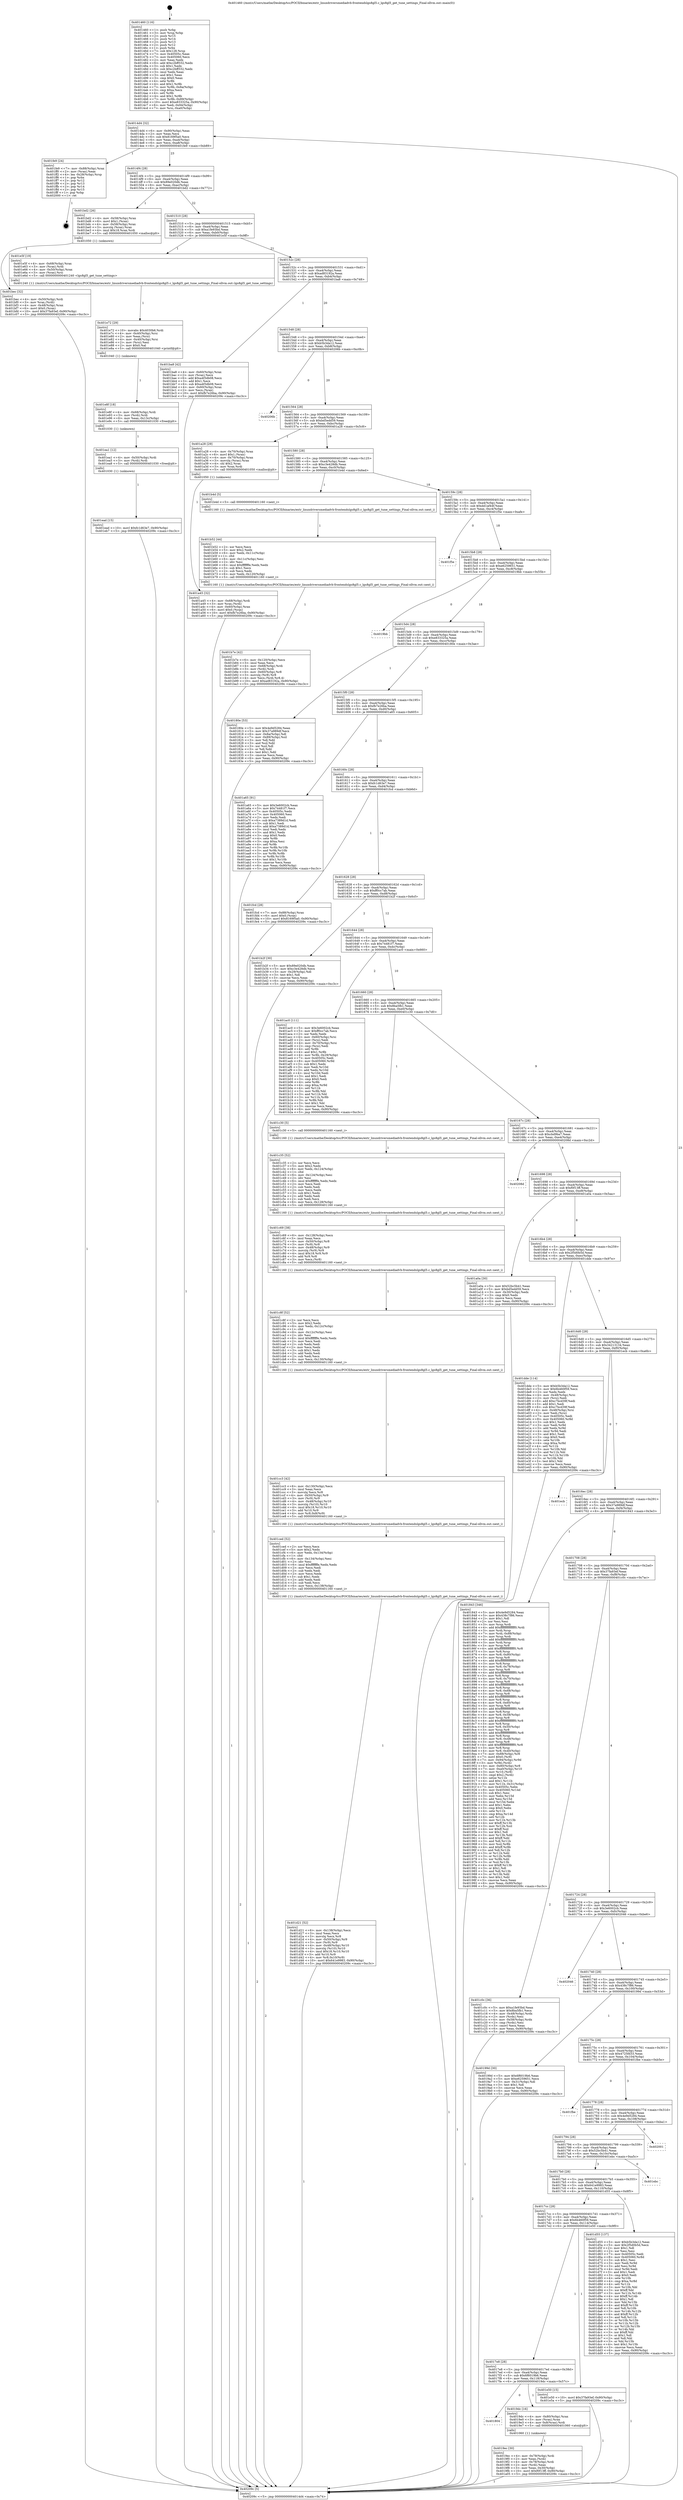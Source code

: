 digraph "0x401460" {
  label = "0x401460 (/mnt/c/Users/mathe/Desktop/tcc/POCII/binaries/extr_linuxdriversmediadvb-frontendslgs8gl5.c_lgs8gl5_get_tune_settings_Final-ollvm.out::main(0))"
  labelloc = "t"
  node[shape=record]

  Entry [label="",width=0.3,height=0.3,shape=circle,fillcolor=black,style=filled]
  "0x4014d4" [label="{
     0x4014d4 [32]\l
     | [instrs]\l
     &nbsp;&nbsp;0x4014d4 \<+6\>: mov -0x90(%rbp),%eax\l
     &nbsp;&nbsp;0x4014da \<+2\>: mov %eax,%ecx\l
     &nbsp;&nbsp;0x4014dc \<+6\>: sub $0x8169f5a0,%ecx\l
     &nbsp;&nbsp;0x4014e2 \<+6\>: mov %eax,-0xa4(%rbp)\l
     &nbsp;&nbsp;0x4014e8 \<+6\>: mov %ecx,-0xa8(%rbp)\l
     &nbsp;&nbsp;0x4014ee \<+6\>: je 0000000000401fe9 \<main+0xb89\>\l
  }"]
  "0x401fe9" [label="{
     0x401fe9 [24]\l
     | [instrs]\l
     &nbsp;&nbsp;0x401fe9 \<+7\>: mov -0x88(%rbp),%rax\l
     &nbsp;&nbsp;0x401ff0 \<+2\>: mov (%rax),%eax\l
     &nbsp;&nbsp;0x401ff2 \<+4\>: lea -0x28(%rbp),%rsp\l
     &nbsp;&nbsp;0x401ff6 \<+1\>: pop %rbx\l
     &nbsp;&nbsp;0x401ff7 \<+2\>: pop %r12\l
     &nbsp;&nbsp;0x401ff9 \<+2\>: pop %r13\l
     &nbsp;&nbsp;0x401ffb \<+2\>: pop %r14\l
     &nbsp;&nbsp;0x401ffd \<+2\>: pop %r15\l
     &nbsp;&nbsp;0x401fff \<+1\>: pop %rbp\l
     &nbsp;&nbsp;0x402000 \<+1\>: ret\l
  }"]
  "0x4014f4" [label="{
     0x4014f4 [28]\l
     | [instrs]\l
     &nbsp;&nbsp;0x4014f4 \<+5\>: jmp 00000000004014f9 \<main+0x99\>\l
     &nbsp;&nbsp;0x4014f9 \<+6\>: mov -0xa4(%rbp),%eax\l
     &nbsp;&nbsp;0x4014ff \<+5\>: sub $0x89e020db,%eax\l
     &nbsp;&nbsp;0x401504 \<+6\>: mov %eax,-0xac(%rbp)\l
     &nbsp;&nbsp;0x40150a \<+6\>: je 0000000000401bd2 \<main+0x772\>\l
  }"]
  Exit [label="",width=0.3,height=0.3,shape=circle,fillcolor=black,style=filled,peripheries=2]
  "0x401bd2" [label="{
     0x401bd2 [26]\l
     | [instrs]\l
     &nbsp;&nbsp;0x401bd2 \<+4\>: mov -0x58(%rbp),%rax\l
     &nbsp;&nbsp;0x401bd6 \<+6\>: movl $0x1,(%rax)\l
     &nbsp;&nbsp;0x401bdc \<+4\>: mov -0x58(%rbp),%rax\l
     &nbsp;&nbsp;0x401be0 \<+3\>: movslq (%rax),%rax\l
     &nbsp;&nbsp;0x401be3 \<+4\>: imul $0x18,%rax,%rdi\l
     &nbsp;&nbsp;0x401be7 \<+5\>: call 0000000000401050 \<malloc@plt\>\l
     | [calls]\l
     &nbsp;&nbsp;0x401050 \{1\} (unknown)\l
  }"]
  "0x401510" [label="{
     0x401510 [28]\l
     | [instrs]\l
     &nbsp;&nbsp;0x401510 \<+5\>: jmp 0000000000401515 \<main+0xb5\>\l
     &nbsp;&nbsp;0x401515 \<+6\>: mov -0xa4(%rbp),%eax\l
     &nbsp;&nbsp;0x40151b \<+5\>: sub $0xa1fe93bd,%eax\l
     &nbsp;&nbsp;0x401520 \<+6\>: mov %eax,-0xb0(%rbp)\l
     &nbsp;&nbsp;0x401526 \<+6\>: je 0000000000401e5f \<main+0x9ff\>\l
  }"]
  "0x401ead" [label="{
     0x401ead [15]\l
     | [instrs]\l
     &nbsp;&nbsp;0x401ead \<+10\>: movl $0xfc1d63e7,-0x90(%rbp)\l
     &nbsp;&nbsp;0x401eb7 \<+5\>: jmp 000000000040209c \<main+0xc3c\>\l
  }"]
  "0x401e5f" [label="{
     0x401e5f [19]\l
     | [instrs]\l
     &nbsp;&nbsp;0x401e5f \<+4\>: mov -0x68(%rbp),%rax\l
     &nbsp;&nbsp;0x401e63 \<+3\>: mov (%rax),%rdi\l
     &nbsp;&nbsp;0x401e66 \<+4\>: mov -0x50(%rbp),%rax\l
     &nbsp;&nbsp;0x401e6a \<+3\>: mov (%rax),%rsi\l
     &nbsp;&nbsp;0x401e6d \<+5\>: call 0000000000401240 \<lgs8gl5_get_tune_settings\>\l
     | [calls]\l
     &nbsp;&nbsp;0x401240 \{1\} (/mnt/c/Users/mathe/Desktop/tcc/POCII/binaries/extr_linuxdriversmediadvb-frontendslgs8gl5.c_lgs8gl5_get_tune_settings_Final-ollvm.out::lgs8gl5_get_tune_settings)\l
  }"]
  "0x40152c" [label="{
     0x40152c [28]\l
     | [instrs]\l
     &nbsp;&nbsp;0x40152c \<+5\>: jmp 0000000000401531 \<main+0xd1\>\l
     &nbsp;&nbsp;0x401531 \<+6\>: mov -0xa4(%rbp),%eax\l
     &nbsp;&nbsp;0x401537 \<+5\>: sub $0xad83192a,%eax\l
     &nbsp;&nbsp;0x40153c \<+6\>: mov %eax,-0xb4(%rbp)\l
     &nbsp;&nbsp;0x401542 \<+6\>: je 0000000000401ba8 \<main+0x748\>\l
  }"]
  "0x401ea1" [label="{
     0x401ea1 [12]\l
     | [instrs]\l
     &nbsp;&nbsp;0x401ea1 \<+4\>: mov -0x50(%rbp),%rdi\l
     &nbsp;&nbsp;0x401ea5 \<+3\>: mov (%rdi),%rdi\l
     &nbsp;&nbsp;0x401ea8 \<+5\>: call 0000000000401030 \<free@plt\>\l
     | [calls]\l
     &nbsp;&nbsp;0x401030 \{1\} (unknown)\l
  }"]
  "0x401ba8" [label="{
     0x401ba8 [42]\l
     | [instrs]\l
     &nbsp;&nbsp;0x401ba8 \<+4\>: mov -0x60(%rbp),%rax\l
     &nbsp;&nbsp;0x401bac \<+2\>: mov (%rax),%ecx\l
     &nbsp;&nbsp;0x401bae \<+6\>: add $0xa4f3db08,%ecx\l
     &nbsp;&nbsp;0x401bb4 \<+3\>: add $0x1,%ecx\l
     &nbsp;&nbsp;0x401bb7 \<+6\>: sub $0xa4f3db08,%ecx\l
     &nbsp;&nbsp;0x401bbd \<+4\>: mov -0x60(%rbp),%rax\l
     &nbsp;&nbsp;0x401bc1 \<+2\>: mov %ecx,(%rax)\l
     &nbsp;&nbsp;0x401bc3 \<+10\>: movl $0xfb7e26ba,-0x90(%rbp)\l
     &nbsp;&nbsp;0x401bcd \<+5\>: jmp 000000000040209c \<main+0xc3c\>\l
  }"]
  "0x401548" [label="{
     0x401548 [28]\l
     | [instrs]\l
     &nbsp;&nbsp;0x401548 \<+5\>: jmp 000000000040154d \<main+0xed\>\l
     &nbsp;&nbsp;0x40154d \<+6\>: mov -0xa4(%rbp),%eax\l
     &nbsp;&nbsp;0x401553 \<+5\>: sub $0xb5b3da12,%eax\l
     &nbsp;&nbsp;0x401558 \<+6\>: mov %eax,-0xb8(%rbp)\l
     &nbsp;&nbsp;0x40155e \<+6\>: je 000000000040206b \<main+0xc0b\>\l
  }"]
  "0x401e8f" [label="{
     0x401e8f [18]\l
     | [instrs]\l
     &nbsp;&nbsp;0x401e8f \<+4\>: mov -0x68(%rbp),%rdi\l
     &nbsp;&nbsp;0x401e93 \<+3\>: mov (%rdi),%rdi\l
     &nbsp;&nbsp;0x401e96 \<+6\>: mov %eax,-0x13c(%rbp)\l
     &nbsp;&nbsp;0x401e9c \<+5\>: call 0000000000401030 \<free@plt\>\l
     | [calls]\l
     &nbsp;&nbsp;0x401030 \{1\} (unknown)\l
  }"]
  "0x40206b" [label="{
     0x40206b\l
  }", style=dashed]
  "0x401564" [label="{
     0x401564 [28]\l
     | [instrs]\l
     &nbsp;&nbsp;0x401564 \<+5\>: jmp 0000000000401569 \<main+0x109\>\l
     &nbsp;&nbsp;0x401569 \<+6\>: mov -0xa4(%rbp),%eax\l
     &nbsp;&nbsp;0x40156f \<+5\>: sub $0xbd5edd59,%eax\l
     &nbsp;&nbsp;0x401574 \<+6\>: mov %eax,-0xbc(%rbp)\l
     &nbsp;&nbsp;0x40157a \<+6\>: je 0000000000401a28 \<main+0x5c8\>\l
  }"]
  "0x401e72" [label="{
     0x401e72 [29]\l
     | [instrs]\l
     &nbsp;&nbsp;0x401e72 \<+10\>: movabs $0x4030b6,%rdi\l
     &nbsp;&nbsp;0x401e7c \<+4\>: mov -0x40(%rbp),%rsi\l
     &nbsp;&nbsp;0x401e80 \<+2\>: mov %eax,(%rsi)\l
     &nbsp;&nbsp;0x401e82 \<+4\>: mov -0x40(%rbp),%rsi\l
     &nbsp;&nbsp;0x401e86 \<+2\>: mov (%rsi),%esi\l
     &nbsp;&nbsp;0x401e88 \<+2\>: mov $0x0,%al\l
     &nbsp;&nbsp;0x401e8a \<+5\>: call 0000000000401040 \<printf@plt\>\l
     | [calls]\l
     &nbsp;&nbsp;0x401040 \{1\} (unknown)\l
  }"]
  "0x401a28" [label="{
     0x401a28 [29]\l
     | [instrs]\l
     &nbsp;&nbsp;0x401a28 \<+4\>: mov -0x70(%rbp),%rax\l
     &nbsp;&nbsp;0x401a2c \<+6\>: movl $0x1,(%rax)\l
     &nbsp;&nbsp;0x401a32 \<+4\>: mov -0x70(%rbp),%rax\l
     &nbsp;&nbsp;0x401a36 \<+3\>: movslq (%rax),%rax\l
     &nbsp;&nbsp;0x401a39 \<+4\>: shl $0x2,%rax\l
     &nbsp;&nbsp;0x401a3d \<+3\>: mov %rax,%rdi\l
     &nbsp;&nbsp;0x401a40 \<+5\>: call 0000000000401050 \<malloc@plt\>\l
     | [calls]\l
     &nbsp;&nbsp;0x401050 \{1\} (unknown)\l
  }"]
  "0x401580" [label="{
     0x401580 [28]\l
     | [instrs]\l
     &nbsp;&nbsp;0x401580 \<+5\>: jmp 0000000000401585 \<main+0x125\>\l
     &nbsp;&nbsp;0x401585 \<+6\>: mov -0xa4(%rbp),%eax\l
     &nbsp;&nbsp;0x40158b \<+5\>: sub $0xc3e428db,%eax\l
     &nbsp;&nbsp;0x401590 \<+6\>: mov %eax,-0xc0(%rbp)\l
     &nbsp;&nbsp;0x401596 \<+6\>: je 0000000000401b4d \<main+0x6ed\>\l
  }"]
  "0x401d21" [label="{
     0x401d21 [52]\l
     | [instrs]\l
     &nbsp;&nbsp;0x401d21 \<+6\>: mov -0x138(%rbp),%ecx\l
     &nbsp;&nbsp;0x401d27 \<+3\>: imul %eax,%ecx\l
     &nbsp;&nbsp;0x401d2a \<+3\>: movslq %ecx,%r8\l
     &nbsp;&nbsp;0x401d2d \<+4\>: mov -0x50(%rbp),%r9\l
     &nbsp;&nbsp;0x401d31 \<+3\>: mov (%r9),%r9\l
     &nbsp;&nbsp;0x401d34 \<+4\>: mov -0x48(%rbp),%r10\l
     &nbsp;&nbsp;0x401d38 \<+3\>: movslq (%r10),%r10\l
     &nbsp;&nbsp;0x401d3b \<+4\>: imul $0x18,%r10,%r10\l
     &nbsp;&nbsp;0x401d3f \<+3\>: add %r10,%r9\l
     &nbsp;&nbsp;0x401d42 \<+4\>: mov %r8,0x10(%r9)\l
     &nbsp;&nbsp;0x401d46 \<+10\>: movl $0x641e9983,-0x90(%rbp)\l
     &nbsp;&nbsp;0x401d50 \<+5\>: jmp 000000000040209c \<main+0xc3c\>\l
  }"]
  "0x401b4d" [label="{
     0x401b4d [5]\l
     | [instrs]\l
     &nbsp;&nbsp;0x401b4d \<+5\>: call 0000000000401160 \<next_i\>\l
     | [calls]\l
     &nbsp;&nbsp;0x401160 \{1\} (/mnt/c/Users/mathe/Desktop/tcc/POCII/binaries/extr_linuxdriversmediadvb-frontendslgs8gl5.c_lgs8gl5_get_tune_settings_Final-ollvm.out::next_i)\l
  }"]
  "0x40159c" [label="{
     0x40159c [28]\l
     | [instrs]\l
     &nbsp;&nbsp;0x40159c \<+5\>: jmp 00000000004015a1 \<main+0x141\>\l
     &nbsp;&nbsp;0x4015a1 \<+6\>: mov -0xa4(%rbp),%eax\l
     &nbsp;&nbsp;0x4015a7 \<+5\>: sub $0xdd1af44f,%eax\l
     &nbsp;&nbsp;0x4015ac \<+6\>: mov %eax,-0xc4(%rbp)\l
     &nbsp;&nbsp;0x4015b2 \<+6\>: je 0000000000401f5e \<main+0xafe\>\l
  }"]
  "0x401ced" [label="{
     0x401ced [52]\l
     | [instrs]\l
     &nbsp;&nbsp;0x401ced \<+2\>: xor %ecx,%ecx\l
     &nbsp;&nbsp;0x401cef \<+5\>: mov $0x2,%edx\l
     &nbsp;&nbsp;0x401cf4 \<+6\>: mov %edx,-0x134(%rbp)\l
     &nbsp;&nbsp;0x401cfa \<+1\>: cltd\l
     &nbsp;&nbsp;0x401cfb \<+6\>: mov -0x134(%rbp),%esi\l
     &nbsp;&nbsp;0x401d01 \<+2\>: idiv %esi\l
     &nbsp;&nbsp;0x401d03 \<+6\>: imul $0xfffffffe,%edx,%edx\l
     &nbsp;&nbsp;0x401d09 \<+2\>: mov %ecx,%edi\l
     &nbsp;&nbsp;0x401d0b \<+2\>: sub %edx,%edi\l
     &nbsp;&nbsp;0x401d0d \<+2\>: mov %ecx,%edx\l
     &nbsp;&nbsp;0x401d0f \<+3\>: sub $0x1,%edx\l
     &nbsp;&nbsp;0x401d12 \<+2\>: add %edx,%edi\l
     &nbsp;&nbsp;0x401d14 \<+2\>: sub %edi,%ecx\l
     &nbsp;&nbsp;0x401d16 \<+6\>: mov %ecx,-0x138(%rbp)\l
     &nbsp;&nbsp;0x401d1c \<+5\>: call 0000000000401160 \<next_i\>\l
     | [calls]\l
     &nbsp;&nbsp;0x401160 \{1\} (/mnt/c/Users/mathe/Desktop/tcc/POCII/binaries/extr_linuxdriversmediadvb-frontendslgs8gl5.c_lgs8gl5_get_tune_settings_Final-ollvm.out::next_i)\l
  }"]
  "0x401f5e" [label="{
     0x401f5e\l
  }", style=dashed]
  "0x4015b8" [label="{
     0x4015b8 [28]\l
     | [instrs]\l
     &nbsp;&nbsp;0x4015b8 \<+5\>: jmp 00000000004015bd \<main+0x15d\>\l
     &nbsp;&nbsp;0x4015bd \<+6\>: mov -0xa4(%rbp),%eax\l
     &nbsp;&nbsp;0x4015c3 \<+5\>: sub $0xe6259651,%eax\l
     &nbsp;&nbsp;0x4015c8 \<+6\>: mov %eax,-0xc8(%rbp)\l
     &nbsp;&nbsp;0x4015ce \<+6\>: je 00000000004019bb \<main+0x55b\>\l
  }"]
  "0x401cc3" [label="{
     0x401cc3 [42]\l
     | [instrs]\l
     &nbsp;&nbsp;0x401cc3 \<+6\>: mov -0x130(%rbp),%ecx\l
     &nbsp;&nbsp;0x401cc9 \<+3\>: imul %eax,%ecx\l
     &nbsp;&nbsp;0x401ccc \<+3\>: movslq %ecx,%r8\l
     &nbsp;&nbsp;0x401ccf \<+4\>: mov -0x50(%rbp),%r9\l
     &nbsp;&nbsp;0x401cd3 \<+3\>: mov (%r9),%r9\l
     &nbsp;&nbsp;0x401cd6 \<+4\>: mov -0x48(%rbp),%r10\l
     &nbsp;&nbsp;0x401cda \<+3\>: movslq (%r10),%r10\l
     &nbsp;&nbsp;0x401cdd \<+4\>: imul $0x18,%r10,%r10\l
     &nbsp;&nbsp;0x401ce1 \<+3\>: add %r10,%r9\l
     &nbsp;&nbsp;0x401ce4 \<+4\>: mov %r8,0x8(%r9)\l
     &nbsp;&nbsp;0x401ce8 \<+5\>: call 0000000000401160 \<next_i\>\l
     | [calls]\l
     &nbsp;&nbsp;0x401160 \{1\} (/mnt/c/Users/mathe/Desktop/tcc/POCII/binaries/extr_linuxdriversmediadvb-frontendslgs8gl5.c_lgs8gl5_get_tune_settings_Final-ollvm.out::next_i)\l
  }"]
  "0x4019bb" [label="{
     0x4019bb\l
  }", style=dashed]
  "0x4015d4" [label="{
     0x4015d4 [28]\l
     | [instrs]\l
     &nbsp;&nbsp;0x4015d4 \<+5\>: jmp 00000000004015d9 \<main+0x179\>\l
     &nbsp;&nbsp;0x4015d9 \<+6\>: mov -0xa4(%rbp),%eax\l
     &nbsp;&nbsp;0x4015df \<+5\>: sub $0xe833325a,%eax\l
     &nbsp;&nbsp;0x4015e4 \<+6\>: mov %eax,-0xcc(%rbp)\l
     &nbsp;&nbsp;0x4015ea \<+6\>: je 000000000040180e \<main+0x3ae\>\l
  }"]
  "0x401c8f" [label="{
     0x401c8f [52]\l
     | [instrs]\l
     &nbsp;&nbsp;0x401c8f \<+2\>: xor %ecx,%ecx\l
     &nbsp;&nbsp;0x401c91 \<+5\>: mov $0x2,%edx\l
     &nbsp;&nbsp;0x401c96 \<+6\>: mov %edx,-0x12c(%rbp)\l
     &nbsp;&nbsp;0x401c9c \<+1\>: cltd\l
     &nbsp;&nbsp;0x401c9d \<+6\>: mov -0x12c(%rbp),%esi\l
     &nbsp;&nbsp;0x401ca3 \<+2\>: idiv %esi\l
     &nbsp;&nbsp;0x401ca5 \<+6\>: imul $0xfffffffe,%edx,%edx\l
     &nbsp;&nbsp;0x401cab \<+2\>: mov %ecx,%edi\l
     &nbsp;&nbsp;0x401cad \<+2\>: sub %edx,%edi\l
     &nbsp;&nbsp;0x401caf \<+2\>: mov %ecx,%edx\l
     &nbsp;&nbsp;0x401cb1 \<+3\>: sub $0x1,%edx\l
     &nbsp;&nbsp;0x401cb4 \<+2\>: add %edx,%edi\l
     &nbsp;&nbsp;0x401cb6 \<+2\>: sub %edi,%ecx\l
     &nbsp;&nbsp;0x401cb8 \<+6\>: mov %ecx,-0x130(%rbp)\l
     &nbsp;&nbsp;0x401cbe \<+5\>: call 0000000000401160 \<next_i\>\l
     | [calls]\l
     &nbsp;&nbsp;0x401160 \{1\} (/mnt/c/Users/mathe/Desktop/tcc/POCII/binaries/extr_linuxdriversmediadvb-frontendslgs8gl5.c_lgs8gl5_get_tune_settings_Final-ollvm.out::next_i)\l
  }"]
  "0x40180e" [label="{
     0x40180e [53]\l
     | [instrs]\l
     &nbsp;&nbsp;0x40180e \<+5\>: mov $0x4e9d5284,%eax\l
     &nbsp;&nbsp;0x401813 \<+5\>: mov $0x37a989df,%ecx\l
     &nbsp;&nbsp;0x401818 \<+6\>: mov -0x8a(%rbp),%dl\l
     &nbsp;&nbsp;0x40181e \<+7\>: mov -0x89(%rbp),%sil\l
     &nbsp;&nbsp;0x401825 \<+3\>: mov %dl,%dil\l
     &nbsp;&nbsp;0x401828 \<+3\>: and %sil,%dil\l
     &nbsp;&nbsp;0x40182b \<+3\>: xor %sil,%dl\l
     &nbsp;&nbsp;0x40182e \<+3\>: or %dl,%dil\l
     &nbsp;&nbsp;0x401831 \<+4\>: test $0x1,%dil\l
     &nbsp;&nbsp;0x401835 \<+3\>: cmovne %ecx,%eax\l
     &nbsp;&nbsp;0x401838 \<+6\>: mov %eax,-0x90(%rbp)\l
     &nbsp;&nbsp;0x40183e \<+5\>: jmp 000000000040209c \<main+0xc3c\>\l
  }"]
  "0x4015f0" [label="{
     0x4015f0 [28]\l
     | [instrs]\l
     &nbsp;&nbsp;0x4015f0 \<+5\>: jmp 00000000004015f5 \<main+0x195\>\l
     &nbsp;&nbsp;0x4015f5 \<+6\>: mov -0xa4(%rbp),%eax\l
     &nbsp;&nbsp;0x4015fb \<+5\>: sub $0xfb7e26ba,%eax\l
     &nbsp;&nbsp;0x401600 \<+6\>: mov %eax,-0xd0(%rbp)\l
     &nbsp;&nbsp;0x401606 \<+6\>: je 0000000000401a65 \<main+0x605\>\l
  }"]
  "0x40209c" [label="{
     0x40209c [5]\l
     | [instrs]\l
     &nbsp;&nbsp;0x40209c \<+5\>: jmp 00000000004014d4 \<main+0x74\>\l
  }"]
  "0x401460" [label="{
     0x401460 [116]\l
     | [instrs]\l
     &nbsp;&nbsp;0x401460 \<+1\>: push %rbp\l
     &nbsp;&nbsp;0x401461 \<+3\>: mov %rsp,%rbp\l
     &nbsp;&nbsp;0x401464 \<+2\>: push %r15\l
     &nbsp;&nbsp;0x401466 \<+2\>: push %r14\l
     &nbsp;&nbsp;0x401468 \<+2\>: push %r13\l
     &nbsp;&nbsp;0x40146a \<+2\>: push %r12\l
     &nbsp;&nbsp;0x40146c \<+1\>: push %rbx\l
     &nbsp;&nbsp;0x40146d \<+7\>: sub $0x128,%rsp\l
     &nbsp;&nbsp;0x401474 \<+7\>: mov 0x40505c,%eax\l
     &nbsp;&nbsp;0x40147b \<+7\>: mov 0x405060,%ecx\l
     &nbsp;&nbsp;0x401482 \<+2\>: mov %eax,%edx\l
     &nbsp;&nbsp;0x401484 \<+6\>: add $0xc2bff332,%edx\l
     &nbsp;&nbsp;0x40148a \<+3\>: sub $0x1,%edx\l
     &nbsp;&nbsp;0x40148d \<+6\>: sub $0xc2bff332,%edx\l
     &nbsp;&nbsp;0x401493 \<+3\>: imul %edx,%eax\l
     &nbsp;&nbsp;0x401496 \<+3\>: and $0x1,%eax\l
     &nbsp;&nbsp;0x401499 \<+3\>: cmp $0x0,%eax\l
     &nbsp;&nbsp;0x40149c \<+4\>: sete %r8b\l
     &nbsp;&nbsp;0x4014a0 \<+4\>: and $0x1,%r8b\l
     &nbsp;&nbsp;0x4014a4 \<+7\>: mov %r8b,-0x8a(%rbp)\l
     &nbsp;&nbsp;0x4014ab \<+3\>: cmp $0xa,%ecx\l
     &nbsp;&nbsp;0x4014ae \<+4\>: setl %r8b\l
     &nbsp;&nbsp;0x4014b2 \<+4\>: and $0x1,%r8b\l
     &nbsp;&nbsp;0x4014b6 \<+7\>: mov %r8b,-0x89(%rbp)\l
     &nbsp;&nbsp;0x4014bd \<+10\>: movl $0xe833325a,-0x90(%rbp)\l
     &nbsp;&nbsp;0x4014c7 \<+6\>: mov %edi,-0x94(%rbp)\l
     &nbsp;&nbsp;0x4014cd \<+7\>: mov %rsi,-0xa0(%rbp)\l
  }"]
  "0x401c69" [label="{
     0x401c69 [38]\l
     | [instrs]\l
     &nbsp;&nbsp;0x401c69 \<+6\>: mov -0x128(%rbp),%ecx\l
     &nbsp;&nbsp;0x401c6f \<+3\>: imul %eax,%ecx\l
     &nbsp;&nbsp;0x401c72 \<+4\>: mov -0x50(%rbp),%r8\l
     &nbsp;&nbsp;0x401c76 \<+3\>: mov (%r8),%r8\l
     &nbsp;&nbsp;0x401c79 \<+4\>: mov -0x48(%rbp),%r9\l
     &nbsp;&nbsp;0x401c7d \<+3\>: movslq (%r9),%r9\l
     &nbsp;&nbsp;0x401c80 \<+4\>: imul $0x18,%r9,%r9\l
     &nbsp;&nbsp;0x401c84 \<+3\>: add %r9,%r8\l
     &nbsp;&nbsp;0x401c87 \<+3\>: mov %ecx,(%r8)\l
     &nbsp;&nbsp;0x401c8a \<+5\>: call 0000000000401160 \<next_i\>\l
     | [calls]\l
     &nbsp;&nbsp;0x401160 \{1\} (/mnt/c/Users/mathe/Desktop/tcc/POCII/binaries/extr_linuxdriversmediadvb-frontendslgs8gl5.c_lgs8gl5_get_tune_settings_Final-ollvm.out::next_i)\l
  }"]
  "0x401a65" [label="{
     0x401a65 [91]\l
     | [instrs]\l
     &nbsp;&nbsp;0x401a65 \<+5\>: mov $0x3e6002cb,%eax\l
     &nbsp;&nbsp;0x401a6a \<+5\>: mov $0x74481f7,%ecx\l
     &nbsp;&nbsp;0x401a6f \<+7\>: mov 0x40505c,%edx\l
     &nbsp;&nbsp;0x401a76 \<+7\>: mov 0x405060,%esi\l
     &nbsp;&nbsp;0x401a7d \<+2\>: mov %edx,%edi\l
     &nbsp;&nbsp;0x401a7f \<+6\>: sub $0xa7389d1d,%edi\l
     &nbsp;&nbsp;0x401a85 \<+3\>: sub $0x1,%edi\l
     &nbsp;&nbsp;0x401a88 \<+6\>: add $0xa7389d1d,%edi\l
     &nbsp;&nbsp;0x401a8e \<+3\>: imul %edi,%edx\l
     &nbsp;&nbsp;0x401a91 \<+3\>: and $0x1,%edx\l
     &nbsp;&nbsp;0x401a94 \<+3\>: cmp $0x0,%edx\l
     &nbsp;&nbsp;0x401a97 \<+4\>: sete %r8b\l
     &nbsp;&nbsp;0x401a9b \<+3\>: cmp $0xa,%esi\l
     &nbsp;&nbsp;0x401a9e \<+4\>: setl %r9b\l
     &nbsp;&nbsp;0x401aa2 \<+3\>: mov %r8b,%r10b\l
     &nbsp;&nbsp;0x401aa5 \<+3\>: and %r9b,%r10b\l
     &nbsp;&nbsp;0x401aa8 \<+3\>: xor %r9b,%r8b\l
     &nbsp;&nbsp;0x401aab \<+3\>: or %r8b,%r10b\l
     &nbsp;&nbsp;0x401aae \<+4\>: test $0x1,%r10b\l
     &nbsp;&nbsp;0x401ab2 \<+3\>: cmovne %ecx,%eax\l
     &nbsp;&nbsp;0x401ab5 \<+6\>: mov %eax,-0x90(%rbp)\l
     &nbsp;&nbsp;0x401abb \<+5\>: jmp 000000000040209c \<main+0xc3c\>\l
  }"]
  "0x40160c" [label="{
     0x40160c [28]\l
     | [instrs]\l
     &nbsp;&nbsp;0x40160c \<+5\>: jmp 0000000000401611 \<main+0x1b1\>\l
     &nbsp;&nbsp;0x401611 \<+6\>: mov -0xa4(%rbp),%eax\l
     &nbsp;&nbsp;0x401617 \<+5\>: sub $0xfc1d63e7,%eax\l
     &nbsp;&nbsp;0x40161c \<+6\>: mov %eax,-0xd4(%rbp)\l
     &nbsp;&nbsp;0x401622 \<+6\>: je 0000000000401fcd \<main+0xb6d\>\l
  }"]
  "0x401c35" [label="{
     0x401c35 [52]\l
     | [instrs]\l
     &nbsp;&nbsp;0x401c35 \<+2\>: xor %ecx,%ecx\l
     &nbsp;&nbsp;0x401c37 \<+5\>: mov $0x2,%edx\l
     &nbsp;&nbsp;0x401c3c \<+6\>: mov %edx,-0x124(%rbp)\l
     &nbsp;&nbsp;0x401c42 \<+1\>: cltd\l
     &nbsp;&nbsp;0x401c43 \<+6\>: mov -0x124(%rbp),%esi\l
     &nbsp;&nbsp;0x401c49 \<+2\>: idiv %esi\l
     &nbsp;&nbsp;0x401c4b \<+6\>: imul $0xfffffffe,%edx,%edx\l
     &nbsp;&nbsp;0x401c51 \<+2\>: mov %ecx,%edi\l
     &nbsp;&nbsp;0x401c53 \<+2\>: sub %edx,%edi\l
     &nbsp;&nbsp;0x401c55 \<+2\>: mov %ecx,%edx\l
     &nbsp;&nbsp;0x401c57 \<+3\>: sub $0x1,%edx\l
     &nbsp;&nbsp;0x401c5a \<+2\>: add %edx,%edi\l
     &nbsp;&nbsp;0x401c5c \<+2\>: sub %edi,%ecx\l
     &nbsp;&nbsp;0x401c5e \<+6\>: mov %ecx,-0x128(%rbp)\l
     &nbsp;&nbsp;0x401c64 \<+5\>: call 0000000000401160 \<next_i\>\l
     | [calls]\l
     &nbsp;&nbsp;0x401160 \{1\} (/mnt/c/Users/mathe/Desktop/tcc/POCII/binaries/extr_linuxdriversmediadvb-frontendslgs8gl5.c_lgs8gl5_get_tune_settings_Final-ollvm.out::next_i)\l
  }"]
  "0x401fcd" [label="{
     0x401fcd [28]\l
     | [instrs]\l
     &nbsp;&nbsp;0x401fcd \<+7\>: mov -0x88(%rbp),%rax\l
     &nbsp;&nbsp;0x401fd4 \<+6\>: movl $0x0,(%rax)\l
     &nbsp;&nbsp;0x401fda \<+10\>: movl $0x8169f5a0,-0x90(%rbp)\l
     &nbsp;&nbsp;0x401fe4 \<+5\>: jmp 000000000040209c \<main+0xc3c\>\l
  }"]
  "0x401628" [label="{
     0x401628 [28]\l
     | [instrs]\l
     &nbsp;&nbsp;0x401628 \<+5\>: jmp 000000000040162d \<main+0x1cd\>\l
     &nbsp;&nbsp;0x40162d \<+6\>: mov -0xa4(%rbp),%eax\l
     &nbsp;&nbsp;0x401633 \<+5\>: sub $0xff0cc7ab,%eax\l
     &nbsp;&nbsp;0x401638 \<+6\>: mov %eax,-0xd8(%rbp)\l
     &nbsp;&nbsp;0x40163e \<+6\>: je 0000000000401b2f \<main+0x6cf\>\l
  }"]
  "0x401bec" [label="{
     0x401bec [32]\l
     | [instrs]\l
     &nbsp;&nbsp;0x401bec \<+4\>: mov -0x50(%rbp),%rdi\l
     &nbsp;&nbsp;0x401bf0 \<+3\>: mov %rax,(%rdi)\l
     &nbsp;&nbsp;0x401bf3 \<+4\>: mov -0x48(%rbp),%rax\l
     &nbsp;&nbsp;0x401bf7 \<+6\>: movl $0x0,(%rax)\l
     &nbsp;&nbsp;0x401bfd \<+10\>: movl $0x37fa93ef,-0x90(%rbp)\l
     &nbsp;&nbsp;0x401c07 \<+5\>: jmp 000000000040209c \<main+0xc3c\>\l
  }"]
  "0x401b2f" [label="{
     0x401b2f [30]\l
     | [instrs]\l
     &nbsp;&nbsp;0x401b2f \<+5\>: mov $0x89e020db,%eax\l
     &nbsp;&nbsp;0x401b34 \<+5\>: mov $0xc3e428db,%ecx\l
     &nbsp;&nbsp;0x401b39 \<+3\>: mov -0x29(%rbp),%dl\l
     &nbsp;&nbsp;0x401b3c \<+3\>: test $0x1,%dl\l
     &nbsp;&nbsp;0x401b3f \<+3\>: cmovne %ecx,%eax\l
     &nbsp;&nbsp;0x401b42 \<+6\>: mov %eax,-0x90(%rbp)\l
     &nbsp;&nbsp;0x401b48 \<+5\>: jmp 000000000040209c \<main+0xc3c\>\l
  }"]
  "0x401644" [label="{
     0x401644 [28]\l
     | [instrs]\l
     &nbsp;&nbsp;0x401644 \<+5\>: jmp 0000000000401649 \<main+0x1e9\>\l
     &nbsp;&nbsp;0x401649 \<+6\>: mov -0xa4(%rbp),%eax\l
     &nbsp;&nbsp;0x40164f \<+5\>: sub $0x74481f7,%eax\l
     &nbsp;&nbsp;0x401654 \<+6\>: mov %eax,-0xdc(%rbp)\l
     &nbsp;&nbsp;0x40165a \<+6\>: je 0000000000401ac0 \<main+0x660\>\l
  }"]
  "0x401b7e" [label="{
     0x401b7e [42]\l
     | [instrs]\l
     &nbsp;&nbsp;0x401b7e \<+6\>: mov -0x120(%rbp),%ecx\l
     &nbsp;&nbsp;0x401b84 \<+3\>: imul %eax,%ecx\l
     &nbsp;&nbsp;0x401b87 \<+4\>: mov -0x68(%rbp),%rdi\l
     &nbsp;&nbsp;0x401b8b \<+3\>: mov (%rdi),%rdi\l
     &nbsp;&nbsp;0x401b8e \<+4\>: mov -0x60(%rbp),%r8\l
     &nbsp;&nbsp;0x401b92 \<+3\>: movslq (%r8),%r8\l
     &nbsp;&nbsp;0x401b95 \<+4\>: mov %ecx,(%rdi,%r8,4)\l
     &nbsp;&nbsp;0x401b99 \<+10\>: movl $0xad83192a,-0x90(%rbp)\l
     &nbsp;&nbsp;0x401ba3 \<+5\>: jmp 000000000040209c \<main+0xc3c\>\l
  }"]
  "0x401ac0" [label="{
     0x401ac0 [111]\l
     | [instrs]\l
     &nbsp;&nbsp;0x401ac0 \<+5\>: mov $0x3e6002cb,%eax\l
     &nbsp;&nbsp;0x401ac5 \<+5\>: mov $0xff0cc7ab,%ecx\l
     &nbsp;&nbsp;0x401aca \<+2\>: xor %edx,%edx\l
     &nbsp;&nbsp;0x401acc \<+4\>: mov -0x60(%rbp),%rsi\l
     &nbsp;&nbsp;0x401ad0 \<+2\>: mov (%rsi),%edi\l
     &nbsp;&nbsp;0x401ad2 \<+4\>: mov -0x70(%rbp),%rsi\l
     &nbsp;&nbsp;0x401ad6 \<+2\>: cmp (%rsi),%edi\l
     &nbsp;&nbsp;0x401ad8 \<+4\>: setl %r8b\l
     &nbsp;&nbsp;0x401adc \<+4\>: and $0x1,%r8b\l
     &nbsp;&nbsp;0x401ae0 \<+4\>: mov %r8b,-0x29(%rbp)\l
     &nbsp;&nbsp;0x401ae4 \<+7\>: mov 0x40505c,%edi\l
     &nbsp;&nbsp;0x401aeb \<+8\>: mov 0x405060,%r9d\l
     &nbsp;&nbsp;0x401af3 \<+3\>: sub $0x1,%edx\l
     &nbsp;&nbsp;0x401af6 \<+3\>: mov %edi,%r10d\l
     &nbsp;&nbsp;0x401af9 \<+3\>: add %edx,%r10d\l
     &nbsp;&nbsp;0x401afc \<+4\>: imul %r10d,%edi\l
     &nbsp;&nbsp;0x401b00 \<+3\>: and $0x1,%edi\l
     &nbsp;&nbsp;0x401b03 \<+3\>: cmp $0x0,%edi\l
     &nbsp;&nbsp;0x401b06 \<+4\>: sete %r8b\l
     &nbsp;&nbsp;0x401b0a \<+4\>: cmp $0xa,%r9d\l
     &nbsp;&nbsp;0x401b0e \<+4\>: setl %r11b\l
     &nbsp;&nbsp;0x401b12 \<+3\>: mov %r8b,%bl\l
     &nbsp;&nbsp;0x401b15 \<+3\>: and %r11b,%bl\l
     &nbsp;&nbsp;0x401b18 \<+3\>: xor %r11b,%r8b\l
     &nbsp;&nbsp;0x401b1b \<+3\>: or %r8b,%bl\l
     &nbsp;&nbsp;0x401b1e \<+3\>: test $0x1,%bl\l
     &nbsp;&nbsp;0x401b21 \<+3\>: cmovne %ecx,%eax\l
     &nbsp;&nbsp;0x401b24 \<+6\>: mov %eax,-0x90(%rbp)\l
     &nbsp;&nbsp;0x401b2a \<+5\>: jmp 000000000040209c \<main+0xc3c\>\l
  }"]
  "0x401660" [label="{
     0x401660 [28]\l
     | [instrs]\l
     &nbsp;&nbsp;0x401660 \<+5\>: jmp 0000000000401665 \<main+0x205\>\l
     &nbsp;&nbsp;0x401665 \<+6\>: mov -0xa4(%rbp),%eax\l
     &nbsp;&nbsp;0x40166b \<+5\>: sub $0x8ba5fb1,%eax\l
     &nbsp;&nbsp;0x401670 \<+6\>: mov %eax,-0xe0(%rbp)\l
     &nbsp;&nbsp;0x401676 \<+6\>: je 0000000000401c30 \<main+0x7d0\>\l
  }"]
  "0x401b52" [label="{
     0x401b52 [44]\l
     | [instrs]\l
     &nbsp;&nbsp;0x401b52 \<+2\>: xor %ecx,%ecx\l
     &nbsp;&nbsp;0x401b54 \<+5\>: mov $0x2,%edx\l
     &nbsp;&nbsp;0x401b59 \<+6\>: mov %edx,-0x11c(%rbp)\l
     &nbsp;&nbsp;0x401b5f \<+1\>: cltd\l
     &nbsp;&nbsp;0x401b60 \<+6\>: mov -0x11c(%rbp),%esi\l
     &nbsp;&nbsp;0x401b66 \<+2\>: idiv %esi\l
     &nbsp;&nbsp;0x401b68 \<+6\>: imul $0xfffffffe,%edx,%edx\l
     &nbsp;&nbsp;0x401b6e \<+3\>: sub $0x1,%ecx\l
     &nbsp;&nbsp;0x401b71 \<+2\>: sub %ecx,%edx\l
     &nbsp;&nbsp;0x401b73 \<+6\>: mov %edx,-0x120(%rbp)\l
     &nbsp;&nbsp;0x401b79 \<+5\>: call 0000000000401160 \<next_i\>\l
     | [calls]\l
     &nbsp;&nbsp;0x401160 \{1\} (/mnt/c/Users/mathe/Desktop/tcc/POCII/binaries/extr_linuxdriversmediadvb-frontendslgs8gl5.c_lgs8gl5_get_tune_settings_Final-ollvm.out::next_i)\l
  }"]
  "0x401c30" [label="{
     0x401c30 [5]\l
     | [instrs]\l
     &nbsp;&nbsp;0x401c30 \<+5\>: call 0000000000401160 \<next_i\>\l
     | [calls]\l
     &nbsp;&nbsp;0x401160 \{1\} (/mnt/c/Users/mathe/Desktop/tcc/POCII/binaries/extr_linuxdriversmediadvb-frontendslgs8gl5.c_lgs8gl5_get_tune_settings_Final-ollvm.out::next_i)\l
  }"]
  "0x40167c" [label="{
     0x40167c [28]\l
     | [instrs]\l
     &nbsp;&nbsp;0x40167c \<+5\>: jmp 0000000000401681 \<main+0x221\>\l
     &nbsp;&nbsp;0x401681 \<+6\>: mov -0xa4(%rbp),%eax\l
     &nbsp;&nbsp;0x401687 \<+5\>: sub $0xcbd9ba7,%eax\l
     &nbsp;&nbsp;0x40168c \<+6\>: mov %eax,-0xe4(%rbp)\l
     &nbsp;&nbsp;0x401692 \<+6\>: je 000000000040208d \<main+0xc2d\>\l
  }"]
  "0x401a45" [label="{
     0x401a45 [32]\l
     | [instrs]\l
     &nbsp;&nbsp;0x401a45 \<+4\>: mov -0x68(%rbp),%rdi\l
     &nbsp;&nbsp;0x401a49 \<+3\>: mov %rax,(%rdi)\l
     &nbsp;&nbsp;0x401a4c \<+4\>: mov -0x60(%rbp),%rax\l
     &nbsp;&nbsp;0x401a50 \<+6\>: movl $0x0,(%rax)\l
     &nbsp;&nbsp;0x401a56 \<+10\>: movl $0xfb7e26ba,-0x90(%rbp)\l
     &nbsp;&nbsp;0x401a60 \<+5\>: jmp 000000000040209c \<main+0xc3c\>\l
  }"]
  "0x40208d" [label="{
     0x40208d\l
  }", style=dashed]
  "0x401698" [label="{
     0x401698 [28]\l
     | [instrs]\l
     &nbsp;&nbsp;0x401698 \<+5\>: jmp 000000000040169d \<main+0x23d\>\l
     &nbsp;&nbsp;0x40169d \<+6\>: mov -0xa4(%rbp),%eax\l
     &nbsp;&nbsp;0x4016a3 \<+5\>: sub $0xf0f13ff,%eax\l
     &nbsp;&nbsp;0x4016a8 \<+6\>: mov %eax,-0xe8(%rbp)\l
     &nbsp;&nbsp;0x4016ae \<+6\>: je 0000000000401a0a \<main+0x5aa\>\l
  }"]
  "0x4019ec" [label="{
     0x4019ec [30]\l
     | [instrs]\l
     &nbsp;&nbsp;0x4019ec \<+4\>: mov -0x78(%rbp),%rdi\l
     &nbsp;&nbsp;0x4019f0 \<+2\>: mov %eax,(%rdi)\l
     &nbsp;&nbsp;0x4019f2 \<+4\>: mov -0x78(%rbp),%rdi\l
     &nbsp;&nbsp;0x4019f6 \<+2\>: mov (%rdi),%eax\l
     &nbsp;&nbsp;0x4019f8 \<+3\>: mov %eax,-0x30(%rbp)\l
     &nbsp;&nbsp;0x4019fb \<+10\>: movl $0xf0f13ff,-0x90(%rbp)\l
     &nbsp;&nbsp;0x401a05 \<+5\>: jmp 000000000040209c \<main+0xc3c\>\l
  }"]
  "0x401a0a" [label="{
     0x401a0a [30]\l
     | [instrs]\l
     &nbsp;&nbsp;0x401a0a \<+5\>: mov $0x52bc5b41,%eax\l
     &nbsp;&nbsp;0x401a0f \<+5\>: mov $0xbd5edd59,%ecx\l
     &nbsp;&nbsp;0x401a14 \<+3\>: mov -0x30(%rbp),%edx\l
     &nbsp;&nbsp;0x401a17 \<+3\>: cmp $0x0,%edx\l
     &nbsp;&nbsp;0x401a1a \<+3\>: cmove %ecx,%eax\l
     &nbsp;&nbsp;0x401a1d \<+6\>: mov %eax,-0x90(%rbp)\l
     &nbsp;&nbsp;0x401a23 \<+5\>: jmp 000000000040209c \<main+0xc3c\>\l
  }"]
  "0x4016b4" [label="{
     0x4016b4 [28]\l
     | [instrs]\l
     &nbsp;&nbsp;0x4016b4 \<+5\>: jmp 00000000004016b9 \<main+0x259\>\l
     &nbsp;&nbsp;0x4016b9 \<+6\>: mov -0xa4(%rbp),%eax\l
     &nbsp;&nbsp;0x4016bf \<+5\>: sub $0x2f5d0b5d,%eax\l
     &nbsp;&nbsp;0x4016c4 \<+6\>: mov %eax,-0xec(%rbp)\l
     &nbsp;&nbsp;0x4016ca \<+6\>: je 0000000000401dde \<main+0x97e\>\l
  }"]
  "0x401804" [label="{
     0x401804\l
  }", style=dashed]
  "0x401dde" [label="{
     0x401dde [114]\l
     | [instrs]\l
     &nbsp;&nbsp;0x401dde \<+5\>: mov $0xb5b3da12,%eax\l
     &nbsp;&nbsp;0x401de3 \<+5\>: mov $0x6b460f59,%ecx\l
     &nbsp;&nbsp;0x401de8 \<+2\>: xor %edx,%edx\l
     &nbsp;&nbsp;0x401dea \<+4\>: mov -0x48(%rbp),%rsi\l
     &nbsp;&nbsp;0x401dee \<+2\>: mov (%rsi),%edi\l
     &nbsp;&nbsp;0x401df0 \<+6\>: add $0xc7bcd39f,%edi\l
     &nbsp;&nbsp;0x401df6 \<+3\>: add $0x1,%edi\l
     &nbsp;&nbsp;0x401df9 \<+6\>: sub $0xc7bcd39f,%edi\l
     &nbsp;&nbsp;0x401dff \<+4\>: mov -0x48(%rbp),%rsi\l
     &nbsp;&nbsp;0x401e03 \<+2\>: mov %edi,(%rsi)\l
     &nbsp;&nbsp;0x401e05 \<+7\>: mov 0x40505c,%edi\l
     &nbsp;&nbsp;0x401e0c \<+8\>: mov 0x405060,%r8d\l
     &nbsp;&nbsp;0x401e14 \<+3\>: sub $0x1,%edx\l
     &nbsp;&nbsp;0x401e17 \<+3\>: mov %edi,%r9d\l
     &nbsp;&nbsp;0x401e1a \<+3\>: add %edx,%r9d\l
     &nbsp;&nbsp;0x401e1d \<+4\>: imul %r9d,%edi\l
     &nbsp;&nbsp;0x401e21 \<+3\>: and $0x1,%edi\l
     &nbsp;&nbsp;0x401e24 \<+3\>: cmp $0x0,%edi\l
     &nbsp;&nbsp;0x401e27 \<+4\>: sete %r10b\l
     &nbsp;&nbsp;0x401e2b \<+4\>: cmp $0xa,%r8d\l
     &nbsp;&nbsp;0x401e2f \<+4\>: setl %r11b\l
     &nbsp;&nbsp;0x401e33 \<+3\>: mov %r10b,%bl\l
     &nbsp;&nbsp;0x401e36 \<+3\>: and %r11b,%bl\l
     &nbsp;&nbsp;0x401e39 \<+3\>: xor %r11b,%r10b\l
     &nbsp;&nbsp;0x401e3c \<+3\>: or %r10b,%bl\l
     &nbsp;&nbsp;0x401e3f \<+3\>: test $0x1,%bl\l
     &nbsp;&nbsp;0x401e42 \<+3\>: cmovne %ecx,%eax\l
     &nbsp;&nbsp;0x401e45 \<+6\>: mov %eax,-0x90(%rbp)\l
     &nbsp;&nbsp;0x401e4b \<+5\>: jmp 000000000040209c \<main+0xc3c\>\l
  }"]
  "0x4016d0" [label="{
     0x4016d0 [28]\l
     | [instrs]\l
     &nbsp;&nbsp;0x4016d0 \<+5\>: jmp 00000000004016d5 \<main+0x275\>\l
     &nbsp;&nbsp;0x4016d5 \<+6\>: mov -0xa4(%rbp),%eax\l
     &nbsp;&nbsp;0x4016db \<+5\>: sub $0x34213134,%eax\l
     &nbsp;&nbsp;0x4016e0 \<+6\>: mov %eax,-0xf0(%rbp)\l
     &nbsp;&nbsp;0x4016e6 \<+6\>: je 0000000000401ecb \<main+0xa6b\>\l
  }"]
  "0x4019dc" [label="{
     0x4019dc [16]\l
     | [instrs]\l
     &nbsp;&nbsp;0x4019dc \<+4\>: mov -0x80(%rbp),%rax\l
     &nbsp;&nbsp;0x4019e0 \<+3\>: mov (%rax),%rax\l
     &nbsp;&nbsp;0x4019e3 \<+4\>: mov 0x8(%rax),%rdi\l
     &nbsp;&nbsp;0x4019e7 \<+5\>: call 0000000000401060 \<atoi@plt\>\l
     | [calls]\l
     &nbsp;&nbsp;0x401060 \{1\} (unknown)\l
  }"]
  "0x401ecb" [label="{
     0x401ecb\l
  }", style=dashed]
  "0x4016ec" [label="{
     0x4016ec [28]\l
     | [instrs]\l
     &nbsp;&nbsp;0x4016ec \<+5\>: jmp 00000000004016f1 \<main+0x291\>\l
     &nbsp;&nbsp;0x4016f1 \<+6\>: mov -0xa4(%rbp),%eax\l
     &nbsp;&nbsp;0x4016f7 \<+5\>: sub $0x37a989df,%eax\l
     &nbsp;&nbsp;0x4016fc \<+6\>: mov %eax,-0xf4(%rbp)\l
     &nbsp;&nbsp;0x401702 \<+6\>: je 0000000000401843 \<main+0x3e3\>\l
  }"]
  "0x4017e8" [label="{
     0x4017e8 [28]\l
     | [instrs]\l
     &nbsp;&nbsp;0x4017e8 \<+5\>: jmp 00000000004017ed \<main+0x38d\>\l
     &nbsp;&nbsp;0x4017ed \<+6\>: mov -0xa4(%rbp),%eax\l
     &nbsp;&nbsp;0x4017f3 \<+5\>: sub $0x6f6019b6,%eax\l
     &nbsp;&nbsp;0x4017f8 \<+6\>: mov %eax,-0x118(%rbp)\l
     &nbsp;&nbsp;0x4017fe \<+6\>: je 00000000004019dc \<main+0x57c\>\l
  }"]
  "0x401843" [label="{
     0x401843 [346]\l
     | [instrs]\l
     &nbsp;&nbsp;0x401843 \<+5\>: mov $0x4e9d5284,%eax\l
     &nbsp;&nbsp;0x401848 \<+5\>: mov $0x438c7f86,%ecx\l
     &nbsp;&nbsp;0x40184d \<+2\>: mov $0x1,%dl\l
     &nbsp;&nbsp;0x40184f \<+2\>: xor %esi,%esi\l
     &nbsp;&nbsp;0x401851 \<+3\>: mov %rsp,%rdi\l
     &nbsp;&nbsp;0x401854 \<+4\>: add $0xfffffffffffffff0,%rdi\l
     &nbsp;&nbsp;0x401858 \<+3\>: mov %rdi,%rsp\l
     &nbsp;&nbsp;0x40185b \<+7\>: mov %rdi,-0x88(%rbp)\l
     &nbsp;&nbsp;0x401862 \<+3\>: mov %rsp,%rdi\l
     &nbsp;&nbsp;0x401865 \<+4\>: add $0xfffffffffffffff0,%rdi\l
     &nbsp;&nbsp;0x401869 \<+3\>: mov %rdi,%rsp\l
     &nbsp;&nbsp;0x40186c \<+3\>: mov %rsp,%r8\l
     &nbsp;&nbsp;0x40186f \<+4\>: add $0xfffffffffffffff0,%r8\l
     &nbsp;&nbsp;0x401873 \<+3\>: mov %r8,%rsp\l
     &nbsp;&nbsp;0x401876 \<+4\>: mov %r8,-0x80(%rbp)\l
     &nbsp;&nbsp;0x40187a \<+3\>: mov %rsp,%r8\l
     &nbsp;&nbsp;0x40187d \<+4\>: add $0xfffffffffffffff0,%r8\l
     &nbsp;&nbsp;0x401881 \<+3\>: mov %r8,%rsp\l
     &nbsp;&nbsp;0x401884 \<+4\>: mov %r8,-0x78(%rbp)\l
     &nbsp;&nbsp;0x401888 \<+3\>: mov %rsp,%r8\l
     &nbsp;&nbsp;0x40188b \<+4\>: add $0xfffffffffffffff0,%r8\l
     &nbsp;&nbsp;0x40188f \<+3\>: mov %r8,%rsp\l
     &nbsp;&nbsp;0x401892 \<+4\>: mov %r8,-0x70(%rbp)\l
     &nbsp;&nbsp;0x401896 \<+3\>: mov %rsp,%r8\l
     &nbsp;&nbsp;0x401899 \<+4\>: add $0xfffffffffffffff0,%r8\l
     &nbsp;&nbsp;0x40189d \<+3\>: mov %r8,%rsp\l
     &nbsp;&nbsp;0x4018a0 \<+4\>: mov %r8,-0x68(%rbp)\l
     &nbsp;&nbsp;0x4018a4 \<+3\>: mov %rsp,%r8\l
     &nbsp;&nbsp;0x4018a7 \<+4\>: add $0xfffffffffffffff0,%r8\l
     &nbsp;&nbsp;0x4018ab \<+3\>: mov %r8,%rsp\l
     &nbsp;&nbsp;0x4018ae \<+4\>: mov %r8,-0x60(%rbp)\l
     &nbsp;&nbsp;0x4018b2 \<+3\>: mov %rsp,%r8\l
     &nbsp;&nbsp;0x4018b5 \<+4\>: add $0xfffffffffffffff0,%r8\l
     &nbsp;&nbsp;0x4018b9 \<+3\>: mov %r8,%rsp\l
     &nbsp;&nbsp;0x4018bc \<+4\>: mov %r8,-0x58(%rbp)\l
     &nbsp;&nbsp;0x4018c0 \<+3\>: mov %rsp,%r8\l
     &nbsp;&nbsp;0x4018c3 \<+4\>: add $0xfffffffffffffff0,%r8\l
     &nbsp;&nbsp;0x4018c7 \<+3\>: mov %r8,%rsp\l
     &nbsp;&nbsp;0x4018ca \<+4\>: mov %r8,-0x50(%rbp)\l
     &nbsp;&nbsp;0x4018ce \<+3\>: mov %rsp,%r8\l
     &nbsp;&nbsp;0x4018d1 \<+4\>: add $0xfffffffffffffff0,%r8\l
     &nbsp;&nbsp;0x4018d5 \<+3\>: mov %r8,%rsp\l
     &nbsp;&nbsp;0x4018d8 \<+4\>: mov %r8,-0x48(%rbp)\l
     &nbsp;&nbsp;0x4018dc \<+3\>: mov %rsp,%r8\l
     &nbsp;&nbsp;0x4018df \<+4\>: add $0xfffffffffffffff0,%r8\l
     &nbsp;&nbsp;0x4018e3 \<+3\>: mov %r8,%rsp\l
     &nbsp;&nbsp;0x4018e6 \<+4\>: mov %r8,-0x40(%rbp)\l
     &nbsp;&nbsp;0x4018ea \<+7\>: mov -0x88(%rbp),%r8\l
     &nbsp;&nbsp;0x4018f1 \<+7\>: movl $0x0,(%r8)\l
     &nbsp;&nbsp;0x4018f8 \<+7\>: mov -0x94(%rbp),%r9d\l
     &nbsp;&nbsp;0x4018ff \<+3\>: mov %r9d,(%rdi)\l
     &nbsp;&nbsp;0x401902 \<+4\>: mov -0x80(%rbp),%r8\l
     &nbsp;&nbsp;0x401906 \<+7\>: mov -0xa0(%rbp),%r10\l
     &nbsp;&nbsp;0x40190d \<+3\>: mov %r10,(%r8)\l
     &nbsp;&nbsp;0x401910 \<+3\>: cmpl $0x2,(%rdi)\l
     &nbsp;&nbsp;0x401913 \<+4\>: setne %r11b\l
     &nbsp;&nbsp;0x401917 \<+4\>: and $0x1,%r11b\l
     &nbsp;&nbsp;0x40191b \<+4\>: mov %r11b,-0x31(%rbp)\l
     &nbsp;&nbsp;0x40191f \<+7\>: mov 0x40505c,%ebx\l
     &nbsp;&nbsp;0x401926 \<+8\>: mov 0x405060,%r14d\l
     &nbsp;&nbsp;0x40192e \<+3\>: sub $0x1,%esi\l
     &nbsp;&nbsp;0x401931 \<+3\>: mov %ebx,%r15d\l
     &nbsp;&nbsp;0x401934 \<+3\>: add %esi,%r15d\l
     &nbsp;&nbsp;0x401937 \<+4\>: imul %r15d,%ebx\l
     &nbsp;&nbsp;0x40193b \<+3\>: and $0x1,%ebx\l
     &nbsp;&nbsp;0x40193e \<+3\>: cmp $0x0,%ebx\l
     &nbsp;&nbsp;0x401941 \<+4\>: sete %r11b\l
     &nbsp;&nbsp;0x401945 \<+4\>: cmp $0xa,%r14d\l
     &nbsp;&nbsp;0x401949 \<+4\>: setl %r12b\l
     &nbsp;&nbsp;0x40194d \<+3\>: mov %r11b,%r13b\l
     &nbsp;&nbsp;0x401950 \<+4\>: xor $0xff,%r13b\l
     &nbsp;&nbsp;0x401954 \<+3\>: mov %r12b,%sil\l
     &nbsp;&nbsp;0x401957 \<+4\>: xor $0xff,%sil\l
     &nbsp;&nbsp;0x40195b \<+3\>: xor $0x1,%dl\l
     &nbsp;&nbsp;0x40195e \<+3\>: mov %r13b,%dil\l
     &nbsp;&nbsp;0x401961 \<+4\>: and $0xff,%dil\l
     &nbsp;&nbsp;0x401965 \<+3\>: and %dl,%r11b\l
     &nbsp;&nbsp;0x401968 \<+3\>: mov %sil,%r8b\l
     &nbsp;&nbsp;0x40196b \<+4\>: and $0xff,%r8b\l
     &nbsp;&nbsp;0x40196f \<+3\>: and %dl,%r12b\l
     &nbsp;&nbsp;0x401972 \<+3\>: or %r11b,%dil\l
     &nbsp;&nbsp;0x401975 \<+3\>: or %r12b,%r8b\l
     &nbsp;&nbsp;0x401978 \<+3\>: xor %r8b,%dil\l
     &nbsp;&nbsp;0x40197b \<+3\>: or %sil,%r13b\l
     &nbsp;&nbsp;0x40197e \<+4\>: xor $0xff,%r13b\l
     &nbsp;&nbsp;0x401982 \<+3\>: or $0x1,%dl\l
     &nbsp;&nbsp;0x401985 \<+3\>: and %dl,%r13b\l
     &nbsp;&nbsp;0x401988 \<+3\>: or %r13b,%dil\l
     &nbsp;&nbsp;0x40198b \<+4\>: test $0x1,%dil\l
     &nbsp;&nbsp;0x40198f \<+3\>: cmovne %ecx,%eax\l
     &nbsp;&nbsp;0x401992 \<+6\>: mov %eax,-0x90(%rbp)\l
     &nbsp;&nbsp;0x401998 \<+5\>: jmp 000000000040209c \<main+0xc3c\>\l
  }"]
  "0x401708" [label="{
     0x401708 [28]\l
     | [instrs]\l
     &nbsp;&nbsp;0x401708 \<+5\>: jmp 000000000040170d \<main+0x2ad\>\l
     &nbsp;&nbsp;0x40170d \<+6\>: mov -0xa4(%rbp),%eax\l
     &nbsp;&nbsp;0x401713 \<+5\>: sub $0x37fa93ef,%eax\l
     &nbsp;&nbsp;0x401718 \<+6\>: mov %eax,-0xf8(%rbp)\l
     &nbsp;&nbsp;0x40171e \<+6\>: je 0000000000401c0c \<main+0x7ac\>\l
  }"]
  "0x401e50" [label="{
     0x401e50 [15]\l
     | [instrs]\l
     &nbsp;&nbsp;0x401e50 \<+10\>: movl $0x37fa93ef,-0x90(%rbp)\l
     &nbsp;&nbsp;0x401e5a \<+5\>: jmp 000000000040209c \<main+0xc3c\>\l
  }"]
  "0x4017cc" [label="{
     0x4017cc [28]\l
     | [instrs]\l
     &nbsp;&nbsp;0x4017cc \<+5\>: jmp 00000000004017d1 \<main+0x371\>\l
     &nbsp;&nbsp;0x4017d1 \<+6\>: mov -0xa4(%rbp),%eax\l
     &nbsp;&nbsp;0x4017d7 \<+5\>: sub $0x6b460f59,%eax\l
     &nbsp;&nbsp;0x4017dc \<+6\>: mov %eax,-0x114(%rbp)\l
     &nbsp;&nbsp;0x4017e2 \<+6\>: je 0000000000401e50 \<main+0x9f0\>\l
  }"]
  "0x401c0c" [label="{
     0x401c0c [36]\l
     | [instrs]\l
     &nbsp;&nbsp;0x401c0c \<+5\>: mov $0xa1fe93bd,%eax\l
     &nbsp;&nbsp;0x401c11 \<+5\>: mov $0x8ba5fb1,%ecx\l
     &nbsp;&nbsp;0x401c16 \<+4\>: mov -0x48(%rbp),%rdx\l
     &nbsp;&nbsp;0x401c1a \<+2\>: mov (%rdx),%esi\l
     &nbsp;&nbsp;0x401c1c \<+4\>: mov -0x58(%rbp),%rdx\l
     &nbsp;&nbsp;0x401c20 \<+2\>: cmp (%rdx),%esi\l
     &nbsp;&nbsp;0x401c22 \<+3\>: cmovl %ecx,%eax\l
     &nbsp;&nbsp;0x401c25 \<+6\>: mov %eax,-0x90(%rbp)\l
     &nbsp;&nbsp;0x401c2b \<+5\>: jmp 000000000040209c \<main+0xc3c\>\l
  }"]
  "0x401724" [label="{
     0x401724 [28]\l
     | [instrs]\l
     &nbsp;&nbsp;0x401724 \<+5\>: jmp 0000000000401729 \<main+0x2c9\>\l
     &nbsp;&nbsp;0x401729 \<+6\>: mov -0xa4(%rbp),%eax\l
     &nbsp;&nbsp;0x40172f \<+5\>: sub $0x3e6002cb,%eax\l
     &nbsp;&nbsp;0x401734 \<+6\>: mov %eax,-0xfc(%rbp)\l
     &nbsp;&nbsp;0x40173a \<+6\>: je 0000000000402046 \<main+0xbe6\>\l
  }"]
  "0x401d55" [label="{
     0x401d55 [137]\l
     | [instrs]\l
     &nbsp;&nbsp;0x401d55 \<+5\>: mov $0xb5b3da12,%eax\l
     &nbsp;&nbsp;0x401d5a \<+5\>: mov $0x2f5d0b5d,%ecx\l
     &nbsp;&nbsp;0x401d5f \<+2\>: mov $0x1,%dl\l
     &nbsp;&nbsp;0x401d61 \<+2\>: xor %esi,%esi\l
     &nbsp;&nbsp;0x401d63 \<+7\>: mov 0x40505c,%edi\l
     &nbsp;&nbsp;0x401d6a \<+8\>: mov 0x405060,%r8d\l
     &nbsp;&nbsp;0x401d72 \<+3\>: sub $0x1,%esi\l
     &nbsp;&nbsp;0x401d75 \<+3\>: mov %edi,%r9d\l
     &nbsp;&nbsp;0x401d78 \<+3\>: add %esi,%r9d\l
     &nbsp;&nbsp;0x401d7b \<+4\>: imul %r9d,%edi\l
     &nbsp;&nbsp;0x401d7f \<+3\>: and $0x1,%edi\l
     &nbsp;&nbsp;0x401d82 \<+3\>: cmp $0x0,%edi\l
     &nbsp;&nbsp;0x401d85 \<+4\>: sete %r10b\l
     &nbsp;&nbsp;0x401d89 \<+4\>: cmp $0xa,%r8d\l
     &nbsp;&nbsp;0x401d8d \<+4\>: setl %r11b\l
     &nbsp;&nbsp;0x401d91 \<+3\>: mov %r10b,%bl\l
     &nbsp;&nbsp;0x401d94 \<+3\>: xor $0xff,%bl\l
     &nbsp;&nbsp;0x401d97 \<+3\>: mov %r11b,%r14b\l
     &nbsp;&nbsp;0x401d9a \<+4\>: xor $0xff,%r14b\l
     &nbsp;&nbsp;0x401d9e \<+3\>: xor $0x1,%dl\l
     &nbsp;&nbsp;0x401da1 \<+3\>: mov %bl,%r15b\l
     &nbsp;&nbsp;0x401da4 \<+4\>: and $0xff,%r15b\l
     &nbsp;&nbsp;0x401da8 \<+3\>: and %dl,%r10b\l
     &nbsp;&nbsp;0x401dab \<+3\>: mov %r14b,%r12b\l
     &nbsp;&nbsp;0x401dae \<+4\>: and $0xff,%r12b\l
     &nbsp;&nbsp;0x401db2 \<+3\>: and %dl,%r11b\l
     &nbsp;&nbsp;0x401db5 \<+3\>: or %r10b,%r15b\l
     &nbsp;&nbsp;0x401db8 \<+3\>: or %r11b,%r12b\l
     &nbsp;&nbsp;0x401dbb \<+3\>: xor %r12b,%r15b\l
     &nbsp;&nbsp;0x401dbe \<+3\>: or %r14b,%bl\l
     &nbsp;&nbsp;0x401dc1 \<+3\>: xor $0xff,%bl\l
     &nbsp;&nbsp;0x401dc4 \<+3\>: or $0x1,%dl\l
     &nbsp;&nbsp;0x401dc7 \<+2\>: and %dl,%bl\l
     &nbsp;&nbsp;0x401dc9 \<+3\>: or %bl,%r15b\l
     &nbsp;&nbsp;0x401dcc \<+4\>: test $0x1,%r15b\l
     &nbsp;&nbsp;0x401dd0 \<+3\>: cmovne %ecx,%eax\l
     &nbsp;&nbsp;0x401dd3 \<+6\>: mov %eax,-0x90(%rbp)\l
     &nbsp;&nbsp;0x401dd9 \<+5\>: jmp 000000000040209c \<main+0xc3c\>\l
  }"]
  "0x402046" [label="{
     0x402046\l
  }", style=dashed]
  "0x401740" [label="{
     0x401740 [28]\l
     | [instrs]\l
     &nbsp;&nbsp;0x401740 \<+5\>: jmp 0000000000401745 \<main+0x2e5\>\l
     &nbsp;&nbsp;0x401745 \<+6\>: mov -0xa4(%rbp),%eax\l
     &nbsp;&nbsp;0x40174b \<+5\>: sub $0x438c7f86,%eax\l
     &nbsp;&nbsp;0x401750 \<+6\>: mov %eax,-0x100(%rbp)\l
     &nbsp;&nbsp;0x401756 \<+6\>: je 000000000040199d \<main+0x53d\>\l
  }"]
  "0x4017b0" [label="{
     0x4017b0 [28]\l
     | [instrs]\l
     &nbsp;&nbsp;0x4017b0 \<+5\>: jmp 00000000004017b5 \<main+0x355\>\l
     &nbsp;&nbsp;0x4017b5 \<+6\>: mov -0xa4(%rbp),%eax\l
     &nbsp;&nbsp;0x4017bb \<+5\>: sub $0x641e9983,%eax\l
     &nbsp;&nbsp;0x4017c0 \<+6\>: mov %eax,-0x110(%rbp)\l
     &nbsp;&nbsp;0x4017c6 \<+6\>: je 0000000000401d55 \<main+0x8f5\>\l
  }"]
  "0x40199d" [label="{
     0x40199d [30]\l
     | [instrs]\l
     &nbsp;&nbsp;0x40199d \<+5\>: mov $0x6f6019b6,%eax\l
     &nbsp;&nbsp;0x4019a2 \<+5\>: mov $0xe6259651,%ecx\l
     &nbsp;&nbsp;0x4019a7 \<+3\>: mov -0x31(%rbp),%dl\l
     &nbsp;&nbsp;0x4019aa \<+3\>: test $0x1,%dl\l
     &nbsp;&nbsp;0x4019ad \<+3\>: cmovne %ecx,%eax\l
     &nbsp;&nbsp;0x4019b0 \<+6\>: mov %eax,-0x90(%rbp)\l
     &nbsp;&nbsp;0x4019b6 \<+5\>: jmp 000000000040209c \<main+0xc3c\>\l
  }"]
  "0x40175c" [label="{
     0x40175c [28]\l
     | [instrs]\l
     &nbsp;&nbsp;0x40175c \<+5\>: jmp 0000000000401761 \<main+0x301\>\l
     &nbsp;&nbsp;0x401761 \<+6\>: mov -0xa4(%rbp),%eax\l
     &nbsp;&nbsp;0x401767 \<+5\>: sub $0x4725fd33,%eax\l
     &nbsp;&nbsp;0x40176c \<+6\>: mov %eax,-0x104(%rbp)\l
     &nbsp;&nbsp;0x401772 \<+6\>: je 0000000000401fbe \<main+0xb5e\>\l
  }"]
  "0x401ebc" [label="{
     0x401ebc\l
  }", style=dashed]
  "0x401fbe" [label="{
     0x401fbe\l
  }", style=dashed]
  "0x401778" [label="{
     0x401778 [28]\l
     | [instrs]\l
     &nbsp;&nbsp;0x401778 \<+5\>: jmp 000000000040177d \<main+0x31d\>\l
     &nbsp;&nbsp;0x40177d \<+6\>: mov -0xa4(%rbp),%eax\l
     &nbsp;&nbsp;0x401783 \<+5\>: sub $0x4e9d5284,%eax\l
     &nbsp;&nbsp;0x401788 \<+6\>: mov %eax,-0x108(%rbp)\l
     &nbsp;&nbsp;0x40178e \<+6\>: je 0000000000402001 \<main+0xba1\>\l
  }"]
  "0x401794" [label="{
     0x401794 [28]\l
     | [instrs]\l
     &nbsp;&nbsp;0x401794 \<+5\>: jmp 0000000000401799 \<main+0x339\>\l
     &nbsp;&nbsp;0x401799 \<+6\>: mov -0xa4(%rbp),%eax\l
     &nbsp;&nbsp;0x40179f \<+5\>: sub $0x52bc5b41,%eax\l
     &nbsp;&nbsp;0x4017a4 \<+6\>: mov %eax,-0x10c(%rbp)\l
     &nbsp;&nbsp;0x4017aa \<+6\>: je 0000000000401ebc \<main+0xa5c\>\l
  }"]
  "0x402001" [label="{
     0x402001\l
  }", style=dashed]
  Entry -> "0x401460" [label=" 1"]
  "0x4014d4" -> "0x401fe9" [label=" 1"]
  "0x4014d4" -> "0x4014f4" [label=" 23"]
  "0x401fe9" -> Exit [label=" 1"]
  "0x4014f4" -> "0x401bd2" [label=" 1"]
  "0x4014f4" -> "0x401510" [label=" 22"]
  "0x401fcd" -> "0x40209c" [label=" 1"]
  "0x401510" -> "0x401e5f" [label=" 1"]
  "0x401510" -> "0x40152c" [label=" 21"]
  "0x401ead" -> "0x40209c" [label=" 1"]
  "0x40152c" -> "0x401ba8" [label=" 1"]
  "0x40152c" -> "0x401548" [label=" 20"]
  "0x401ea1" -> "0x401ead" [label=" 1"]
  "0x401548" -> "0x40206b" [label=" 0"]
  "0x401548" -> "0x401564" [label=" 20"]
  "0x401e8f" -> "0x401ea1" [label=" 1"]
  "0x401564" -> "0x401a28" [label=" 1"]
  "0x401564" -> "0x401580" [label=" 19"]
  "0x401e72" -> "0x401e8f" [label=" 1"]
  "0x401580" -> "0x401b4d" [label=" 1"]
  "0x401580" -> "0x40159c" [label=" 18"]
  "0x401e5f" -> "0x401e72" [label=" 1"]
  "0x40159c" -> "0x401f5e" [label=" 0"]
  "0x40159c" -> "0x4015b8" [label=" 18"]
  "0x401e50" -> "0x40209c" [label=" 1"]
  "0x4015b8" -> "0x4019bb" [label=" 0"]
  "0x4015b8" -> "0x4015d4" [label=" 18"]
  "0x401dde" -> "0x40209c" [label=" 1"]
  "0x4015d4" -> "0x40180e" [label=" 1"]
  "0x4015d4" -> "0x4015f0" [label=" 17"]
  "0x40180e" -> "0x40209c" [label=" 1"]
  "0x401460" -> "0x4014d4" [label=" 1"]
  "0x40209c" -> "0x4014d4" [label=" 23"]
  "0x401d55" -> "0x40209c" [label=" 1"]
  "0x4015f0" -> "0x401a65" [label=" 2"]
  "0x4015f0" -> "0x40160c" [label=" 15"]
  "0x401d21" -> "0x40209c" [label=" 1"]
  "0x40160c" -> "0x401fcd" [label=" 1"]
  "0x40160c" -> "0x401628" [label=" 14"]
  "0x401ced" -> "0x401d21" [label=" 1"]
  "0x401628" -> "0x401b2f" [label=" 2"]
  "0x401628" -> "0x401644" [label=" 12"]
  "0x401cc3" -> "0x401ced" [label=" 1"]
  "0x401644" -> "0x401ac0" [label=" 2"]
  "0x401644" -> "0x401660" [label=" 10"]
  "0x401c8f" -> "0x401cc3" [label=" 1"]
  "0x401660" -> "0x401c30" [label=" 1"]
  "0x401660" -> "0x40167c" [label=" 9"]
  "0x401c69" -> "0x401c8f" [label=" 1"]
  "0x40167c" -> "0x40208d" [label=" 0"]
  "0x40167c" -> "0x401698" [label=" 9"]
  "0x401c35" -> "0x401c69" [label=" 1"]
  "0x401698" -> "0x401a0a" [label=" 1"]
  "0x401698" -> "0x4016b4" [label=" 8"]
  "0x401c30" -> "0x401c35" [label=" 1"]
  "0x4016b4" -> "0x401dde" [label=" 1"]
  "0x4016b4" -> "0x4016d0" [label=" 7"]
  "0x401c0c" -> "0x40209c" [label=" 2"]
  "0x4016d0" -> "0x401ecb" [label=" 0"]
  "0x4016d0" -> "0x4016ec" [label=" 7"]
  "0x401bec" -> "0x40209c" [label=" 1"]
  "0x4016ec" -> "0x401843" [label=" 1"]
  "0x4016ec" -> "0x401708" [label=" 6"]
  "0x401ba8" -> "0x40209c" [label=" 1"]
  "0x401843" -> "0x40209c" [label=" 1"]
  "0x401b7e" -> "0x40209c" [label=" 1"]
  "0x401708" -> "0x401c0c" [label=" 2"]
  "0x401708" -> "0x401724" [label=" 4"]
  "0x401b4d" -> "0x401b52" [label=" 1"]
  "0x401724" -> "0x402046" [label=" 0"]
  "0x401724" -> "0x401740" [label=" 4"]
  "0x401b2f" -> "0x40209c" [label=" 2"]
  "0x401740" -> "0x40199d" [label=" 1"]
  "0x401740" -> "0x40175c" [label=" 3"]
  "0x40199d" -> "0x40209c" [label=" 1"]
  "0x401a65" -> "0x40209c" [label=" 2"]
  "0x40175c" -> "0x401fbe" [label=" 0"]
  "0x40175c" -> "0x401778" [label=" 3"]
  "0x401a45" -> "0x40209c" [label=" 1"]
  "0x401778" -> "0x402001" [label=" 0"]
  "0x401778" -> "0x401794" [label=" 3"]
  "0x401a28" -> "0x401a45" [label=" 1"]
  "0x401794" -> "0x401ebc" [label=" 0"]
  "0x401794" -> "0x4017b0" [label=" 3"]
  "0x401ac0" -> "0x40209c" [label=" 2"]
  "0x4017b0" -> "0x401d55" [label=" 1"]
  "0x4017b0" -> "0x4017cc" [label=" 2"]
  "0x401b52" -> "0x401b7e" [label=" 1"]
  "0x4017cc" -> "0x401e50" [label=" 1"]
  "0x4017cc" -> "0x4017e8" [label=" 1"]
  "0x401bd2" -> "0x401bec" [label=" 1"]
  "0x4017e8" -> "0x4019dc" [label=" 1"]
  "0x4017e8" -> "0x401804" [label=" 0"]
  "0x4019dc" -> "0x4019ec" [label=" 1"]
  "0x4019ec" -> "0x40209c" [label=" 1"]
  "0x401a0a" -> "0x40209c" [label=" 1"]
}
